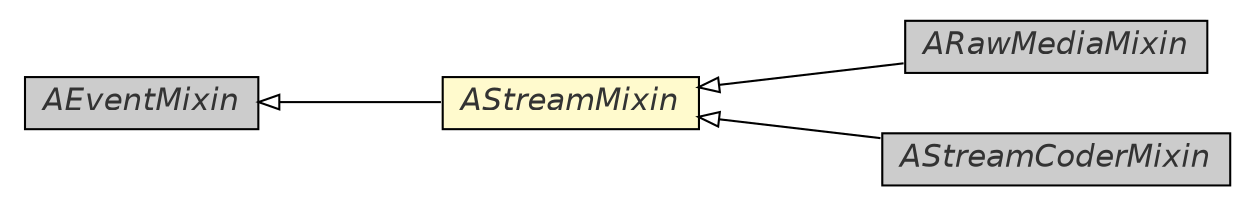 #!/usr/local/bin/dot
#
# Class diagram 
# Generated by UmlGraph version 4.8 (http://www.spinellis.gr/sw/umlgraph)
#

digraph G {
	edge [fontname="Helvetica",fontsize=10,labelfontname="Helvetica",labelfontsize=10];
	node [fontname="Helvetica",fontsize=10,shape=plaintext];
	rankdir=LR;
	ranksep=1;
	// com.xuggle.mediatool.event.ARawMediaMixin
	c21155 [label=<<table border="0" cellborder="1" cellspacing="0" cellpadding="2" port="p" bgcolor="grey80" href="./ARawMediaMixin.html">
		<tr><td><table border="0" cellspacing="0" cellpadding="1">
			<tr><td><font face="Helvetica-Oblique"> ARawMediaMixin </font></td></tr>
		</table></td></tr>
		</table>>, fontname="Helvetica", fontcolor="grey20", fontsize=15.0];
	// com.xuggle.mediatool.event.AStreamCoderMixin
	c21157 [label=<<table border="0" cellborder="1" cellspacing="0" cellpadding="2" port="p" bgcolor="grey80" href="./AStreamCoderMixin.html">
		<tr><td><table border="0" cellspacing="0" cellpadding="1">
			<tr><td><font face="Helvetica-Oblique"> AStreamCoderMixin </font></td></tr>
		</table></td></tr>
		</table>>, fontname="Helvetica", fontcolor="grey20", fontsize=15.0];
	// com.xuggle.mediatool.event.AStreamMixin
	c21164 [label=<<table border="0" cellborder="1" cellspacing="0" cellpadding="2" port="p" bgcolor="lemonChiffon" href="./AStreamMixin.html">
		<tr><td><table border="0" cellspacing="0" cellpadding="1">
			<tr><td><font face="Helvetica-Oblique"> AStreamMixin </font></td></tr>
		</table></td></tr>
		</table>>, fontname="Helvetica", fontcolor="grey20", fontsize=15.0];
	// com.xuggle.mediatool.event.AEventMixin
	c21168 [label=<<table border="0" cellborder="1" cellspacing="0" cellpadding="2" port="p" bgcolor="grey80" href="./AEventMixin.html">
		<tr><td><table border="0" cellspacing="0" cellpadding="1">
			<tr><td><font face="Helvetica-Oblique"> AEventMixin </font></td></tr>
		</table></td></tr>
		</table>>, fontname="Helvetica", fontcolor="grey20", fontsize=15.0];
	//com.xuggle.mediatool.event.ARawMediaMixin extends com.xuggle.mediatool.event.AStreamMixin
	c21164:p -> c21155:p [dir=back,arrowtail=empty];
	//com.xuggle.mediatool.event.AStreamCoderMixin extends com.xuggle.mediatool.event.AStreamMixin
	c21164:p -> c21157:p [dir=back,arrowtail=empty];
	//com.xuggle.mediatool.event.AStreamMixin extends com.xuggle.mediatool.event.AEventMixin
	c21168:p -> c21164:p [dir=back,arrowtail=empty];
}

